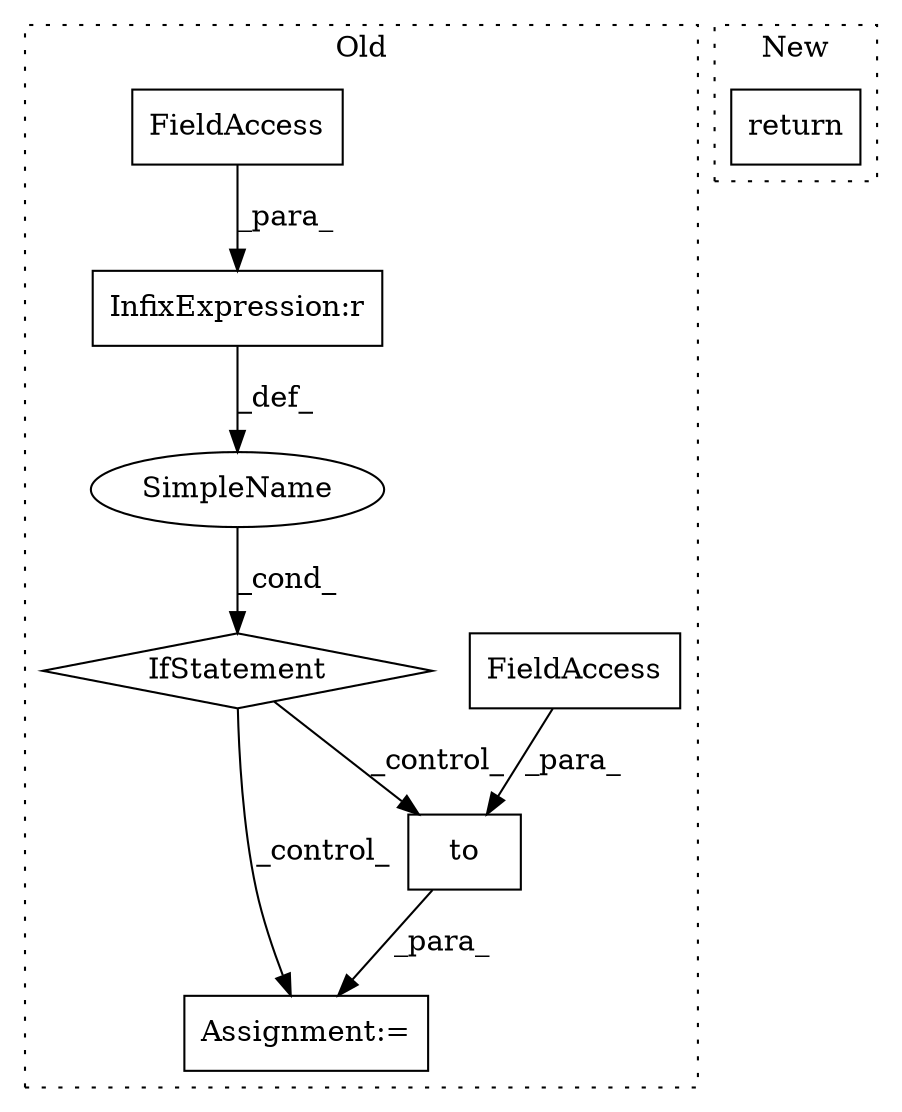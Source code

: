 digraph G {
subgraph cluster0 {
1 [label="to" a="32" s="29492,29517" l="3,1" shape="box"];
3 [label="FieldAccess" a="22" s="29495" l="22" shape="box"];
4 [label="Assignment:=" a="7" s="29478" l="1" shape="box"];
5 [label="SimpleName" a="42" s="" l="" shape="ellipse"];
6 [label="IfStatement" a="25" s="29424,29456" l="4,2" shape="diamond"];
7 [label="InfixExpression:r" a="27" s="29450" l="4" shape="box"];
8 [label="FieldAccess" a="22" s="29428" l="22" shape="box"];
label = "Old";
style="dotted";
}
subgraph cluster1 {
2 [label="return" a="41" s="34275" l="7" shape="box"];
label = "New";
style="dotted";
}
1 -> 4 [label="_para_"];
3 -> 1 [label="_para_"];
5 -> 6 [label="_cond_"];
6 -> 1 [label="_control_"];
6 -> 4 [label="_control_"];
7 -> 5 [label="_def_"];
8 -> 7 [label="_para_"];
}